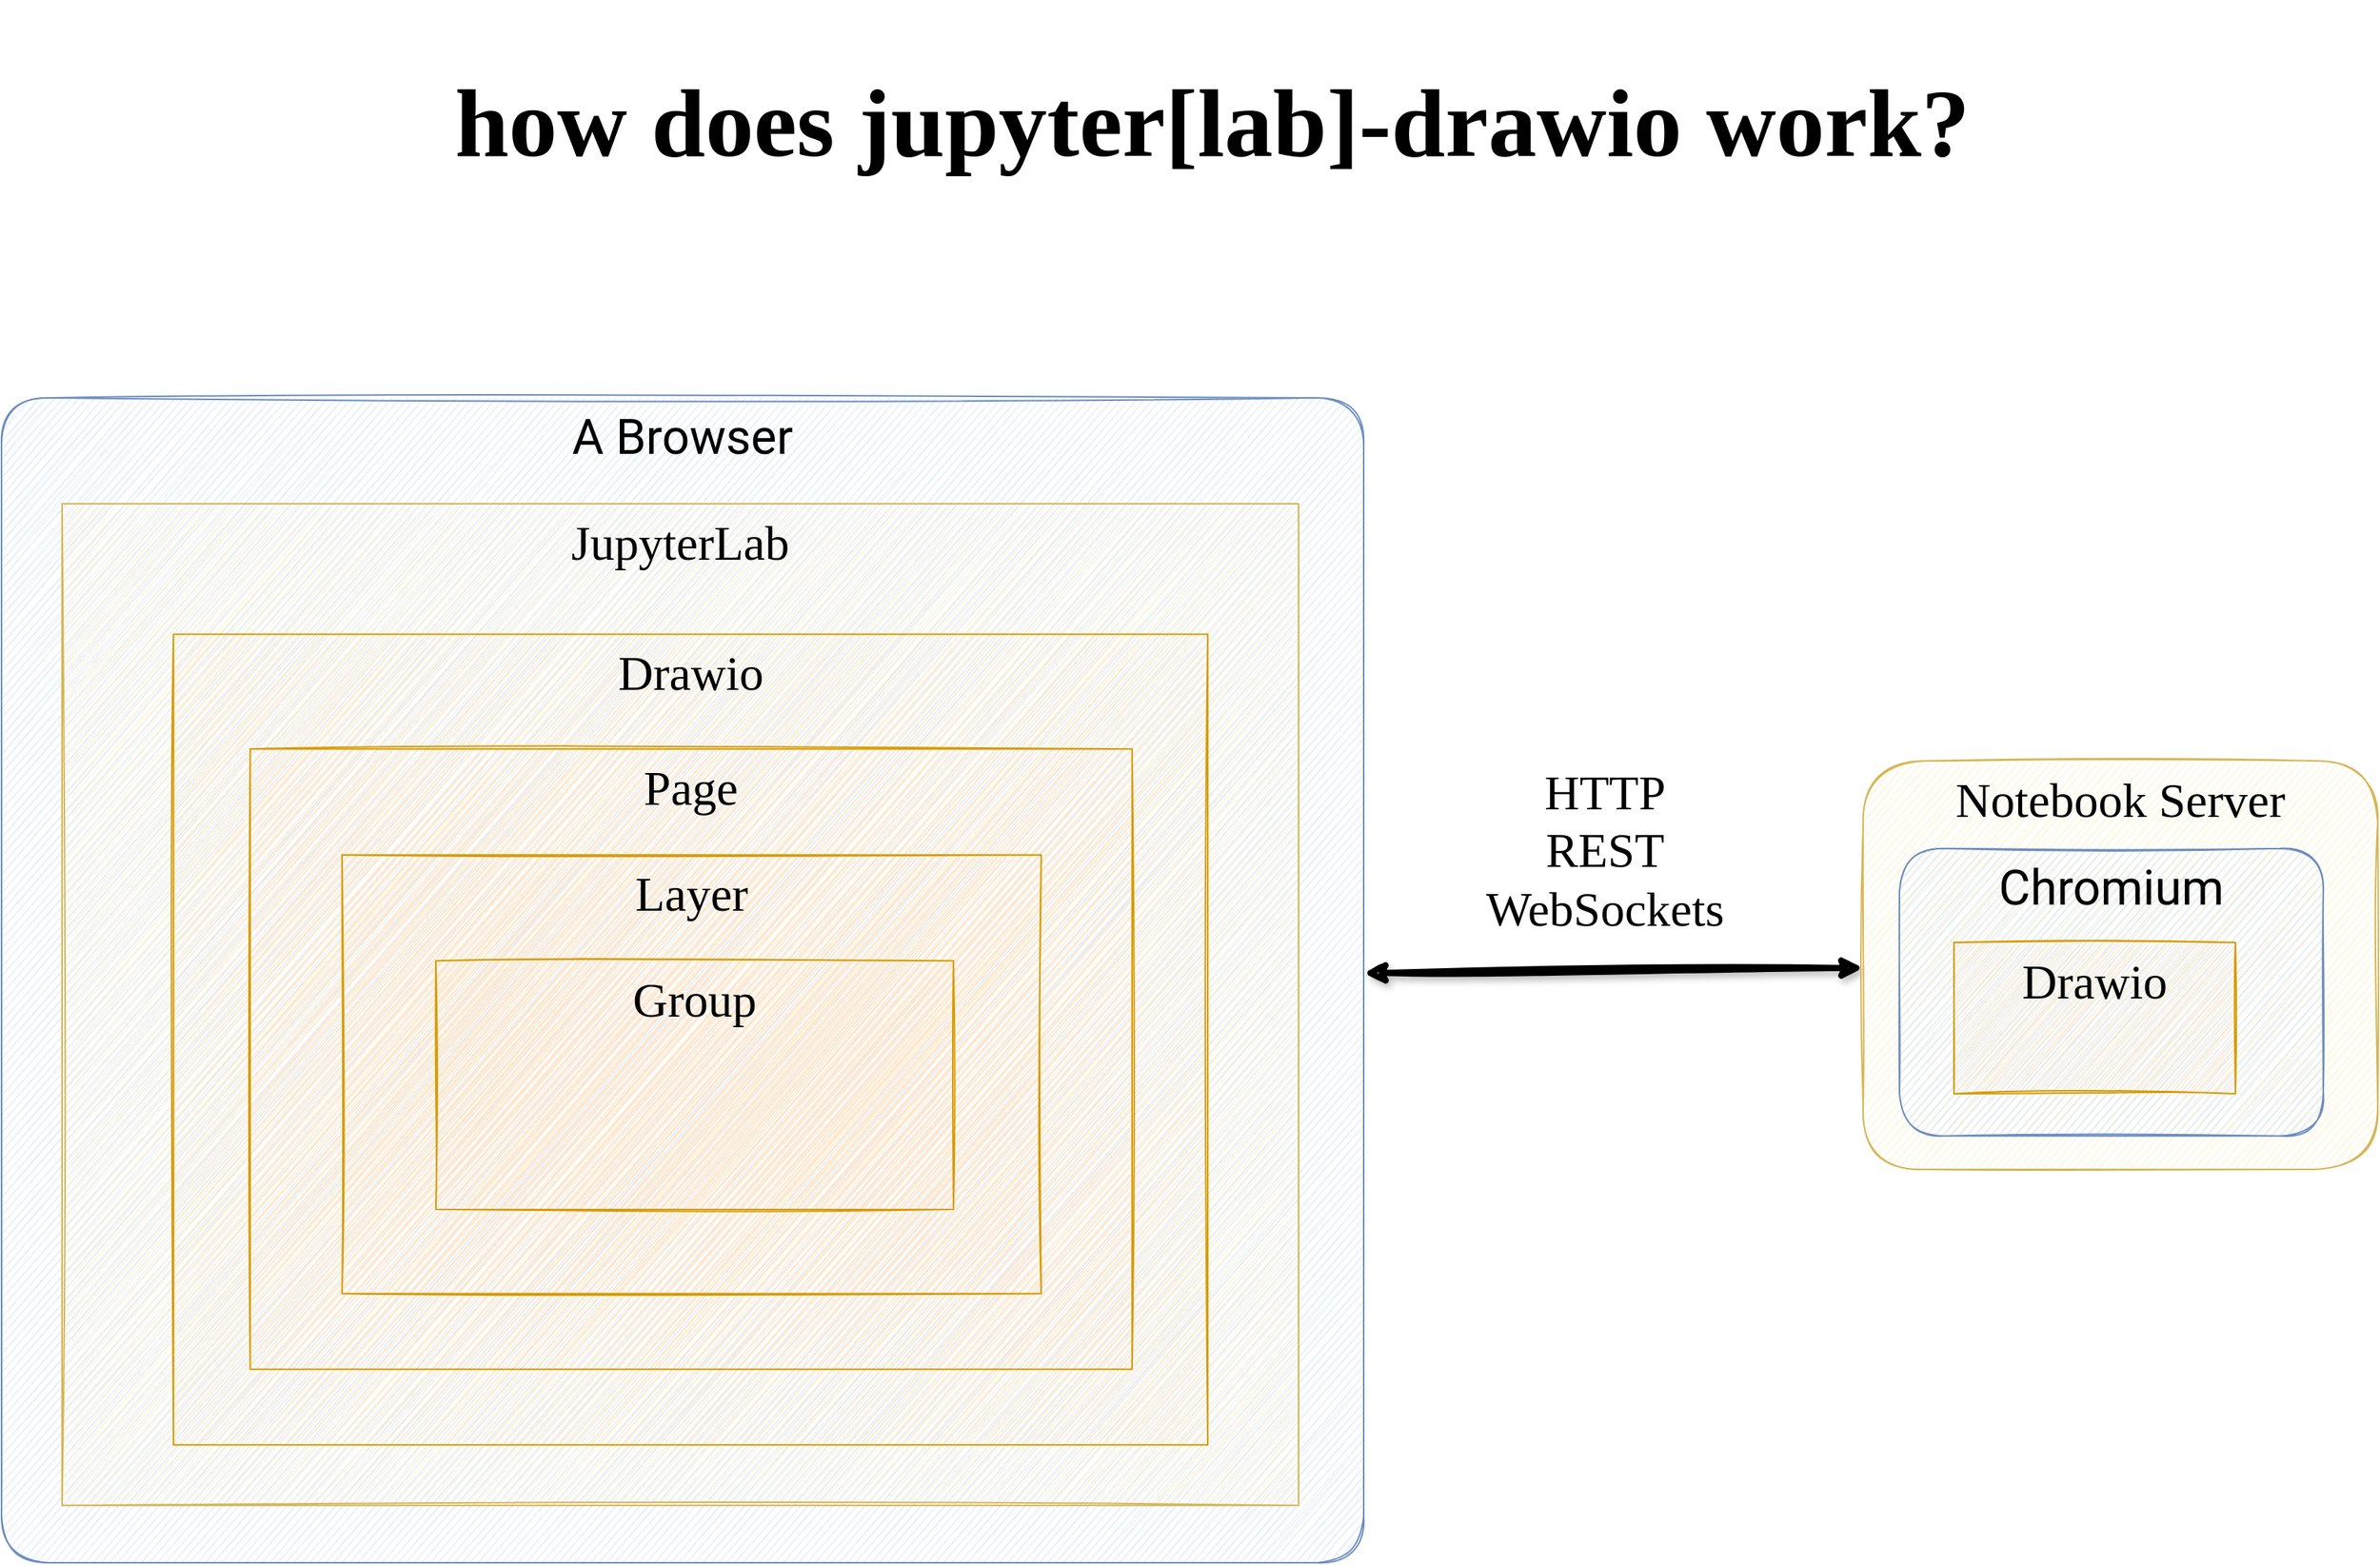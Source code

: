 <mxfile version="13.3.4" pages="2">
  <diagram id="5ZhnjRkBXyYkzXv5ZA9I" name="how does jupyter[lab]-drawio work?">
    <mxGraphModel dx="1421" dy="730" grid="1" gridSize="10" guides="1" tooltips="1" connect="1" arrows="1" fold="1" page="1" pageScale="1" pageWidth="1654" pageHeight="1169" math="0" shadow="0" extFonts="MuseoModerno^https://fonts.googleapis.com/css?family=MuseoModerno">
      <root>
        <mxCell id="0"/>
        <mxCell id="1" parent="0"/>
        <mxCell id="15" value="" style="endArrow=classic;startArrow=classic;html=1;fontSize=32;sketch=1;shadow=1;strokeWidth=4;" parent="1" source="4" target="7" edge="1">
          <mxGeometry width="50" height="50" relative="1" as="geometry">
            <mxPoint x="1040" y="872" as="sourcePoint"/>
            <mxPoint x="1090" y="822" as="targetPoint"/>
          </mxGeometry>
        </mxCell>
        <mxCell id="27" value="HTTP&lt;br&gt;REST&lt;br&gt;WebSockets" style="edgeLabel;html=1;align=center;verticalAlign=middle;resizable=0;points=[];fontSize=32;fontFamily=MuseoModerno;labelBackgroundColor=none;" parent="15" vertex="1" connectable="0">
          <mxGeometry x="0.108" y="3" relative="1" as="geometry">
            <mxPoint x="-24.01" y="-76.26" as="offset"/>
          </mxGeometry>
        </mxCell>
        <mxCell id="4" value="A Browser" style="rounded=1;whiteSpace=wrap;html=1;verticalAlign=top;fontSize=32;fillColor=#dae8fc;strokeColor=#6c8ebf;fontFamily=Roboto;arcSize=4;sketch=1;shadow=0;" parent="1" vertex="1">
          <mxGeometry x="40" y="312" width="900" height="770" as="geometry"/>
        </mxCell>
        <mxCell id="10" value="JupyterLab" style="rounded=0;whiteSpace=wrap;html=1;verticalAlign=top;fontSize=32;fillColor=#fff2cc;strokeColor=#d6b656;fontFamily=MuseoModerno;sketch=1;shadow=0;" parent="1" vertex="1">
          <mxGeometry x="80.0" y="382" width="816.98" height="662.09" as="geometry"/>
        </mxCell>
        <mxCell id="11" value="Drawio" style="rounded=0;whiteSpace=wrap;html=1;verticalAlign=top;fontSize=32;fillColor=#ffe6cc;strokeColor=#d79b00;fontFamily=MuseoModerno;sketch=1;shadow=0;" parent="1" vertex="1">
          <mxGeometry x="153.65" y="468.28" width="683.33" height="535.81" as="geometry"/>
        </mxCell>
        <mxCell id="18" value="Page" style="rounded=0;whiteSpace=wrap;html=1;verticalAlign=top;fontSize=32;fillColor=#ffe6cc;strokeColor=#d79b00;fontFamily=MuseoModerno;sketch=1;shadow=0;" parent="1" vertex="1">
          <mxGeometry x="204.32" y="544.09" width="582.66" height="410" as="geometry"/>
        </mxCell>
        <mxCell id="19" value="Layer" style="rounded=0;whiteSpace=wrap;html=1;verticalAlign=top;fontSize=32;fillColor=#ffe6cc;strokeColor=#d79b00;fontFamily=MuseoModerno;sketch=1;shadow=0;" parent="1" vertex="1">
          <mxGeometry x="264.98" y="614.09" width="462" height="290" as="geometry"/>
        </mxCell>
        <mxCell id="20" value="Group" style="rounded=0;whiteSpace=wrap;html=1;verticalAlign=top;fontSize=32;fillColor=#ffe6cc;strokeColor=#d79b00;fontFamily=MuseoModerno;sketch=1;shadow=0;" parent="1" vertex="1">
          <mxGeometry x="326.977" y="684.086" width="342" height="164.337" as="geometry"/>
        </mxCell>
        <mxCell id="7" value="Notebook Server" style="rounded=1;whiteSpace=wrap;html=1;verticalAlign=top;fontSize=32;fontFamily=MuseoModerno;fillColor=#fff2cc;strokeColor=#d6b656;sketch=1;shadow=0;" parent="1" vertex="1">
          <mxGeometry x="1270" y="552" width="340" height="270" as="geometry"/>
        </mxCell>
        <mxCell id="24" value="Chromium" style="rounded=1;whiteSpace=wrap;html=1;fontFamily=Roboto;fontSize=32;verticalAlign=top;strokeColor=#6c8ebf;fillColor=#dae8fc;sketch=1;shadow=0;" parent="1" vertex="1">
          <mxGeometry x="1294" y="609.91" width="280" height="190" as="geometry"/>
        </mxCell>
        <mxCell id="23" value="Drawio" style="rounded=0;whiteSpace=wrap;html=1;verticalAlign=top;fontSize=32;fillColor=#ffe6cc;strokeColor=#d79b00;fontFamily=MuseoModerno;sketch=1;shadow=0;" parent="1" vertex="1">
          <mxGeometry x="1330" y="672" width="186" height="100" as="geometry"/>
        </mxCell>
        <mxCell id="30" value="&lt;h1&gt;how does jupyter[lab]-drawio work?&lt;/h1&gt;" style="text;html=1;strokeColor=none;fillColor=none;align=center;verticalAlign=middle;whiteSpace=wrap;rounded=0;shadow=0;labelBackgroundColor=none;fontFamily=MuseoModerno;fontSize=32;" parent="1" vertex="1">
          <mxGeometry x="240" y="121" width="1200" height="20" as="geometry"/>
        </mxCell>
      </root>
    </mxGraphModel>
  </diagram>
  <diagram id="ds1ag-1P6NjabvVZ6gNp" name="what else can it do?">
    <mxGraphModel dx="3068" dy="1217" grid="1" gridSize="10" guides="1" tooltips="1" connect="1" arrows="1" fold="1" page="1" pageScale="1" pageWidth="1654" pageHeight="1169" math="0" shadow="0">
      <root>
        <mxCell id="UL3k6lmkGIqO4F0wHi1B-0"/>
        <mxCell id="UL3k6lmkGIqO4F0wHi1B-1" parent="UL3k6lmkGIqO4F0wHi1B-0"/>
        <mxCell id="wLe0xGkVkPhR25GNOFp5-0" value="&lt;h1&gt;what else can jupyter[lab]-drawio do?&lt;/h1&gt;" style="text;html=1;strokeColor=none;fillColor=none;align=center;verticalAlign=middle;whiteSpace=wrap;rounded=0;shadow=0;labelBackgroundColor=none;fontFamily=MuseoModerno;fontSize=32;" parent="UL3k6lmkGIqO4F0wHi1B-1" vertex="1">
          <mxGeometry x="240" y="190" width="1200" height="20" as="geometry"/>
        </mxCell>
        <mxCell id="wLe0xGkVkPhR25GNOFp5-1" value="dot" style="ellipse;whiteSpace=wrap;html=1;shadow=0;labelBackgroundColor=none;fontFamily=MuseoModerno;fontSize=32;" parent="UL3k6lmkGIqO4F0wHi1B-1" vertex="1">
          <mxGeometry x="870" y="290" width="220" height="130" as="geometry"/>
        </mxCell>
        <mxCell id="wLe0xGkVkPhR25GNOFp5-2" value="networkx" style="ellipse;whiteSpace=wrap;html=1;shadow=0;labelBackgroundColor=none;fontFamily=MuseoModerno;fontSize=32;" parent="UL3k6lmkGIqO4F0wHi1B-1" vertex="1">
          <mxGeometry x="530" y="270" width="220" height="130" as="geometry"/>
        </mxCell>
        <mxCell id="wLe0xGkVkPhR25GNOFp5-3" value="graphviz" style="ellipse;whiteSpace=wrap;html=1;shadow=0;labelBackgroundColor=none;fontFamily=MuseoModerno;fontSize=32;" parent="UL3k6lmkGIqO4F0wHi1B-1" vertex="1">
          <mxGeometry x="1240" y="450" width="220" height="130" as="geometry"/>
        </mxCell>
        <mxCell id="wLe0xGkVkPhR25GNOFp5-4" value="svg" style="ellipse;whiteSpace=wrap;html=1;shadow=0;labelBackgroundColor=none;fontFamily=MuseoModerno;fontSize=32;" parent="UL3k6lmkGIqO4F0wHi1B-1" vertex="1">
          <mxGeometry x="880" y="560" width="220" height="130" as="geometry"/>
        </mxCell>
        <mxCell id="wLe0xGkVkPhR25GNOFp5-5" value="" style="endArrow=classic;html=1;shadow=1;strokeWidth=4;fontFamily=MuseoModerno;fontSize=32;" parent="UL3k6lmkGIqO4F0wHi1B-1" source="wLe0xGkVkPhR25GNOFp5-1" target="wLe0xGkVkPhR25GNOFp5-3" edge="1">
          <mxGeometry width="50" height="50" relative="1" as="geometry">
            <mxPoint x="900" y="865" as="sourcePoint"/>
            <mxPoint x="950" y="815" as="targetPoint"/>
          </mxGeometry>
        </mxCell>
        <mxCell id="wLe0xGkVkPhR25GNOFp5-6" value="" style="endArrow=classic;html=1;shadow=1;strokeWidth=4;fontFamily=MuseoModerno;fontSize=32;gradientColor=none;" parent="UL3k6lmkGIqO4F0wHi1B-1" source="wLe0xGkVkPhR25GNOFp5-3" target="wLe0xGkVkPhR25GNOFp5-4" edge="1">
          <mxGeometry width="50" height="50" relative="1" as="geometry">
            <mxPoint x="889.996" y="555.001" as="sourcePoint"/>
            <mxPoint x="1189.905" y="769.765" as="targetPoint"/>
          </mxGeometry>
        </mxCell>
        <mxCell id="wLe0xGkVkPhR25GNOFp5-7" value="" style="endArrow=classic;html=1;shadow=1;strokeWidth=4;fontFamily=MuseoModerno;fontSize=32;gradientColor=none;" parent="UL3k6lmkGIqO4F0wHi1B-1" source="wLe0xGkVkPhR25GNOFp5-2" target="wLe0xGkVkPhR25GNOFp5-1" edge="1">
          <mxGeometry width="50" height="50" relative="1" as="geometry">
            <mxPoint x="399.996" y="795.001" as="sourcePoint"/>
            <mxPoint x="699.905" y="1009.765" as="targetPoint"/>
          </mxGeometry>
        </mxCell>
        <mxCell id="wLe0xGkVkPhR25GNOFp5-9" value="png" style="ellipse;whiteSpace=wrap;html=1;shadow=0;labelBackgroundColor=none;fontFamily=MuseoModerno;fontSize=32;" parent="UL3k6lmkGIqO4F0wHi1B-1" vertex="1">
          <mxGeometry x="1020" y="740" width="220" height="130" as="geometry"/>
        </mxCell>
        <mxCell id="wLe0xGkVkPhR25GNOFp5-10" value="" style="endArrow=classic;html=1;shadow=1;strokeWidth=4;fontFamily=MuseoModerno;fontSize=32;gradientColor=none;" parent="UL3k6lmkGIqO4F0wHi1B-1" source="wLe0xGkVkPhR25GNOFp5-3" target="wLe0xGkVkPhR25GNOFp5-9" edge="1">
          <mxGeometry width="50" height="50" relative="1" as="geometry">
            <mxPoint x="1100.001" y="924.058" as="sourcePoint"/>
            <mxPoint x="1345.543" y="764.996" as="targetPoint"/>
          </mxGeometry>
        </mxCell>
        <mxCell id="W-s0XvvlQnuNI4tZ2tp5-0" value="&lt;h2&gt;...to be continued&lt;/h2&gt;" style="text;html=1;strokeColor=none;fillColor=none;align=center;verticalAlign=middle;whiteSpace=wrap;rounded=0;shadow=0;labelBackgroundColor=none;fontFamily=MuseoModerno;fontSize=32;" parent="UL3k6lmkGIqO4F0wHi1B-1" vertex="1">
          <mxGeometry x="280" y="1080" width="1200" height="20" as="geometry"/>
        </mxCell>
        <mxCell id="W-s0XvvlQnuNI4tZ2tp5-1" value="pandas" style="ellipse;whiteSpace=wrap;html=1;shadow=0;labelBackgroundColor=none;fontFamily=MuseoModerno;fontSize=32;" parent="UL3k6lmkGIqO4F0wHi1B-1" vertex="1">
          <mxGeometry x="80" y="270" width="220" height="130" as="geometry"/>
        </mxCell>
        <mxCell id="W-s0XvvlQnuNI4tZ2tp5-2" value="" style="endArrow=classic;html=1;shadow=1;strokeWidth=4;fontFamily=MuseoModerno;fontSize=32;gradientColor=none;" parent="UL3k6lmkGIqO4F0wHi1B-1" source="W-s0XvvlQnuNI4tZ2tp5-1" target="wLe0xGkVkPhR25GNOFp5-2" edge="1">
          <mxGeometry width="50" height="50" relative="1" as="geometry">
            <mxPoint x="267.366" y="770.506" as="sourcePoint"/>
            <mxPoint x="472.675" y="674.526" as="targetPoint"/>
          </mxGeometry>
        </mxCell>
        <mxCell id="XB1CS2JHNzhyqi4aGtLS-0" value="graphviz2 drawio" style="ellipse;whiteSpace=wrap;html=1;shadow=0;labelBackgroundColor=none;fontFamily=MuseoModerno;fontSize=32;" vertex="1" parent="UL3k6lmkGIqO4F0wHi1B-1">
          <mxGeometry x="560" y="454.5" width="260" height="130" as="geometry"/>
        </mxCell>
        <mxCell id="XB1CS2JHNzhyqi4aGtLS-1" value="" style="endArrow=classic;html=1;shadow=1;strokeWidth=4;fontFamily=MuseoModerno;fontSize=32;" edge="1" parent="UL3k6lmkGIqO4F0wHi1B-1" source="wLe0xGkVkPhR25GNOFp5-1" target="XB1CS2JHNzhyqi4aGtLS-0">
          <mxGeometry width="50" height="50" relative="1" as="geometry">
            <mxPoint x="989.856" y="641.671" as="sourcePoint"/>
            <mxPoint x="1100.144" y="638.329" as="targetPoint"/>
          </mxGeometry>
        </mxCell>
        <mxCell id="XB1CS2JHNzhyqi4aGtLS-2" value="drawio xml" style="ellipse;whiteSpace=wrap;html=1;shadow=0;labelBackgroundColor=none;fontFamily=MuseoModerno;fontSize=32;" vertex="1" parent="UL3k6lmkGIqO4F0wHi1B-1">
          <mxGeometry x="120" y="470" width="220" height="130" as="geometry"/>
        </mxCell>
        <mxCell id="XB1CS2JHNzhyqi4aGtLS-3" value="" style="endArrow=classic;html=1;shadow=1;strokeWidth=4;fontFamily=MuseoModerno;fontSize=32;" edge="1" parent="UL3k6lmkGIqO4F0wHi1B-1" source="XB1CS2JHNzhyqi4aGtLS-0" target="XB1CS2JHNzhyqi4aGtLS-2">
          <mxGeometry width="50" height="50" relative="1" as="geometry">
            <mxPoint x="907.346" y="707.959" as="sourcePoint"/>
            <mxPoint x="952.047" y="810.707" as="targetPoint"/>
          </mxGeometry>
        </mxCell>
        <mxCell id="XB1CS2JHNzhyqi4aGtLS-4" value="drawio" style="ellipse;whiteSpace=wrap;html=1;shadow=0;labelBackgroundColor=none;fontFamily=MuseoModerno;fontSize=32;" vertex="1" parent="UL3k6lmkGIqO4F0wHi1B-1">
          <mxGeometry x="500" y="620" width="220" height="130" as="geometry"/>
        </mxCell>
        <mxCell id="XB1CS2JHNzhyqi4aGtLS-5" value="" style="endArrow=classic;html=1;shadow=1;strokeWidth=4;fontFamily=MuseoModerno;fontSize=32;" edge="1" parent="UL3k6lmkGIqO4F0wHi1B-1" source="XB1CS2JHNzhyqi4aGtLS-2" target="XB1CS2JHNzhyqi4aGtLS-4">
          <mxGeometry width="50" height="50" relative="1" as="geometry">
            <mxPoint x="631.309" y="686.821" as="sourcePoint"/>
            <mxPoint x="563.732" y="758.282" as="targetPoint"/>
          </mxGeometry>
        </mxCell>
        <mxCell id="XB1CS2JHNzhyqi4aGtLS-6" value="" style="endArrow=classic;html=1;shadow=1;strokeWidth=4;fontFamily=MuseoModerno;fontSize=32;" edge="1" parent="UL3k6lmkGIqO4F0wHi1B-1" source="XB1CS2JHNzhyqi4aGtLS-4" target="wLe0xGkVkPhR25GNOFp5-4">
          <mxGeometry width="50" height="50" relative="1" as="geometry">
            <mxPoint x="588.663" y="755.782" as="sourcePoint"/>
            <mxPoint x="681.312" y="824.23" as="targetPoint"/>
          </mxGeometry>
        </mxCell>
        <mxCell id="XB1CS2JHNzhyqi4aGtLS-7" value="" style="endArrow=classic;html=1;shadow=1;strokeWidth=4;fontFamily=MuseoModerno;fontSize=32;" edge="1" parent="UL3k6lmkGIqO4F0wHi1B-1" source="XB1CS2JHNzhyqi4aGtLS-4" target="wLe0xGkVkPhR25GNOFp5-9">
          <mxGeometry width="50" height="50" relative="1" as="geometry">
            <mxPoint x="856.859" y="859.577" as="sourcePoint"/>
            <mxPoint x="913.302" y="850.807" as="targetPoint"/>
          </mxGeometry>
        </mxCell>
        <mxCell id="XB1CS2JHNzhyqi4aGtLS-8" value="drawio-export" style="ellipse;whiteSpace=wrap;html=1;shadow=0;labelBackgroundColor=none;fontFamily=MuseoModerno;fontSize=32;" vertex="1" parent="UL3k6lmkGIqO4F0wHi1B-1">
          <mxGeometry x="370" y="840" width="220" height="130" as="geometry"/>
        </mxCell>
        <mxCell id="XB1CS2JHNzhyqi4aGtLS-9" value="" style="endArrow=classic;html=1;shadow=1;strokeWidth=4;fontFamily=MuseoModerno;fontSize=32;" edge="1" parent="UL3k6lmkGIqO4F0wHi1B-1" source="XB1CS2JHNzhyqi4aGtLS-2" target="XB1CS2JHNzhyqi4aGtLS-8">
          <mxGeometry width="50" height="50" relative="1" as="geometry">
            <mxPoint x="588.663" y="755.782" as="sourcePoint"/>
            <mxPoint x="681.312" y="824.23" as="targetPoint"/>
          </mxGeometry>
        </mxCell>
        <mxCell id="XB1CS2JHNzhyqi4aGtLS-10" value="pdf" style="ellipse;whiteSpace=wrap;html=1;shadow=0;labelBackgroundColor=none;fontFamily=MuseoModerno;fontSize=32;" vertex="1" parent="UL3k6lmkGIqO4F0wHi1B-1">
          <mxGeometry x="827" y="910" width="220" height="130" as="geometry"/>
        </mxCell>
        <mxCell id="XB1CS2JHNzhyqi4aGtLS-11" value="" style="endArrow=classic;html=1;shadow=1;strokeWidth=4;fontFamily=MuseoModerno;fontSize=32;" edge="1" parent="UL3k6lmkGIqO4F0wHi1B-1" source="XB1CS2JHNzhyqi4aGtLS-8" target="XB1CS2JHNzhyqi4aGtLS-10">
          <mxGeometry width="50" height="50" relative="1" as="geometry">
            <mxPoint x="560" y="790" as="sourcePoint"/>
            <mxPoint x="347.783" y="833.807" as="targetPoint"/>
          </mxGeometry>
        </mxCell>
        <mxCell id="XB1CS2JHNzhyqi4aGtLS-12" value="" style="endArrow=classic;html=1;shadow=1;strokeWidth=4;fontFamily=MuseoModerno;fontSize=32;" edge="1" parent="UL3k6lmkGIqO4F0wHi1B-1" source="XB1CS2JHNzhyqi4aGtLS-8" target="wLe0xGkVkPhR25GNOFp5-9">
          <mxGeometry width="50" height="50" relative="1" as="geometry">
            <mxPoint x="355.687" y="932.167" as="sourcePoint"/>
            <mxPoint x="395.201" y="957.341" as="targetPoint"/>
          </mxGeometry>
        </mxCell>
      </root>
    </mxGraphModel>
  </diagram>
</mxfile>
